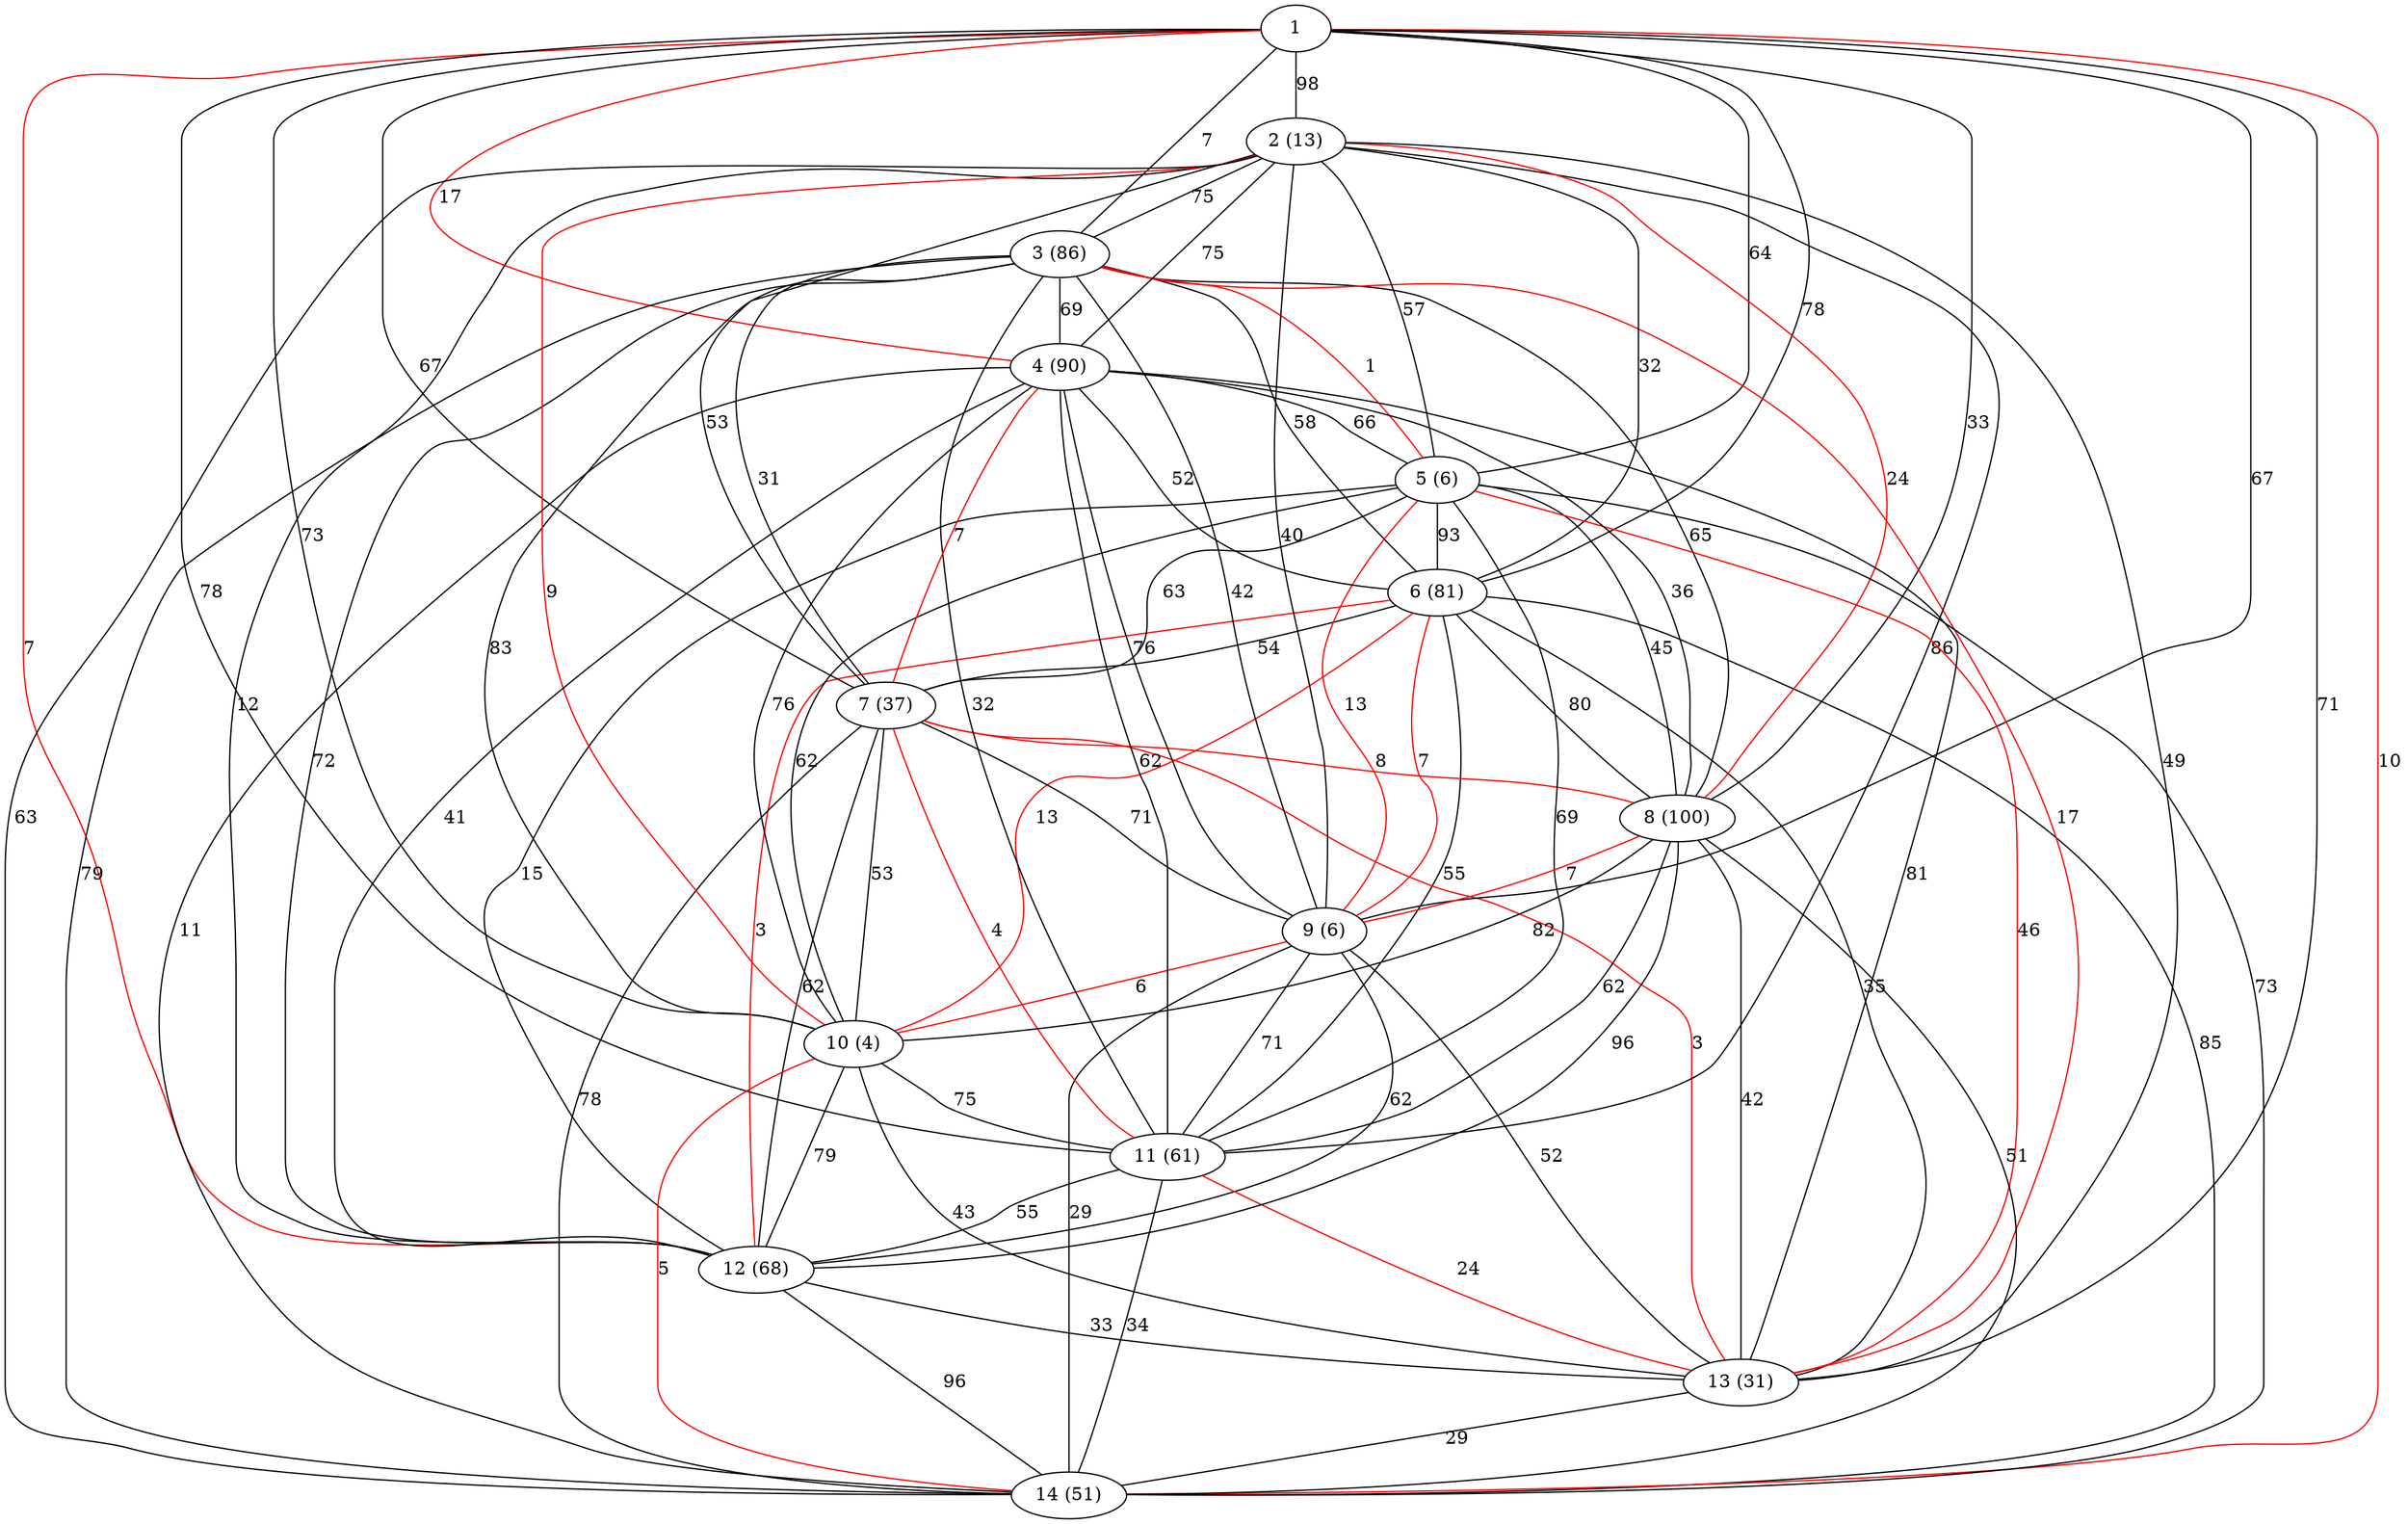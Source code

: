 graph g {
6 -- 9 [label=7 color=red]
7 -- 12 [label=62 color=black]
1 -- 6 [label=78 color=black]
3 -- 7 [label=31 color=black]
2 -- 5 [label=57 color=black]
1 -- 11 [label=78 color=black]
5 -- 8 [label=45 color=black]
6 -- 7 [label=54 color=black]
6 -- 10 [label=13 color=red]
4 -- 10 [label=76 color=black]
2 -- 6 [label=32 color=black]
9 -- 14 [label=29 color=black]
5 -- 11 [label=69 color=black]
4 -- 5 [label=66 color=black]
10 -- 13 [label=43 color=black]
3 -- 12 [label=72 color=black]
1 -- 12 [label=7 color=red]
8 -- 12 [label=96 color=black]
2 -- 11 [label=86 color=black]
5 -- 14 [label=73 color=black]
10 -- 14 [label=5 color=red]
6 -- 13 [label=35 color=black]
7 -- 8 [label=8 color=red]
3 -- 11 [label=32 color=black]
8 -- 9 [label=7 color=red]
4 -- 12 [label=41 color=black]
2 -- 12 [label=12 color=black]
6 -- 14 [label=85 color=black]
12 -- 13 [label=33 color=black]
1 -- 5 [label=64 color=black]
3 -- 6 [label=58 color=black]
1 -- 10 [label=73 color=black]
6 -- 11 [label=55 color=black]
4 -- 11 [label=62 color=black]
3 -- 5 [label=1 color=red]
2 -- 7 [label=53 color=black]
9 -- 13 [label=52 color=black]
5 -- 10 [label=62 color=black]
4 -- 6 [label=52 color=black]
5 -- 7 [label=63 color=black]
1 -- 3 [label=7 color=black]
8 -- 13 [label=42 color=black]
4 -- 8 [label=36 color=black]
2 -- 8 [label=24 color=red]
5 -- 13 [label=46 color=red]
11 -- 14 [label=34 color=black]
7 -- 11 [label=4 color=red]
3 -- 10 [label=83 color=black]
1 -- 14 [label=10 color=red]
8 -- 10 [label=82 color=black]
4 -- 13 [label=81 color=black]
2 -- 13 [label=49 color=black]
9 -- 11 [label=71 color=black]
11 -- 13 [label=24 color=red]
7 -- 14 [label=78 color=black]
12 -- 14 [label=96 color=black]
1 -- 4 [label=17 color=red]
3 -- 9 [label=42 color=black]
2 -- 3 [label=75 color=black]
1 -- 9 [label=67 color=black]
2 -- 14 [label=63 color=black]
6 -- 8 [label=80 color=black]
7 -- 13 [label=3 color=red]
1 -- 7 [label=67 color=black]
3 -- 4 [label=69 color=black]
2 -- 4 [label=75 color=black]
9 -- 12 [label=62 color=black]
5 -- 9 [label=13 color=red]
4 -- 7 [label=7 color=red]
10 -- 11 [label=75 color=black]
5 -- 6 [label=93 color=black]
3 -- 14 [label=79 color=black]
1 -- 2 [label=98 color=black]
8 -- 14 [label=51 color=black]
4 -- 9 [label=76 color=black]
2 -- 9 [label=40 color=black]
5 -- 12 [label=15 color=black]
10 -- 12 [label=79 color=black]
7 -- 10 [label=53 color=black]
3 -- 13 [label=17 color=red]
1 -- 13 [label=71 color=black]
8 -- 11 [label=62 color=black]
4 -- 14 [label=11 color=black]
2 -- 10 [label=9 color=red]
9 -- 10 [label=6 color=red]
6 -- 12 [label=3 color=red]
11 -- 12 [label=55 color=black]
7 -- 9 [label=71 color=black]
13 -- 14 [label=29 color=black]
3 -- 8 [label=65 color=black]
1 -- 8 [label=33 color=black]
2 [label="2 (13)"]
3 [label="3 (86)"]
4 [label="4 (90)"]
5 [label="5 (6)"]
6 [label="6 (81)"]
7 [label="7 (37)"]
8 [label="8 (100)"]
9 [label="9 (6)"]
10 [label="10 (4)"]
11 [label="11 (61)"]
12 [label="12 (68)"]
13 [label="13 (31)"]
14 [label="14 (51)"]
}